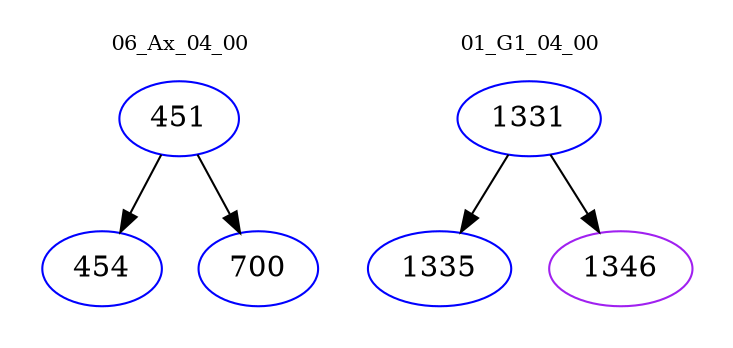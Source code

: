 digraph{
subgraph cluster_0 {
color = white
label = "06_Ax_04_00";
fontsize=10;
T0_451 [label="451", color="blue"]
T0_451 -> T0_454 [color="black"]
T0_454 [label="454", color="blue"]
T0_451 -> T0_700 [color="black"]
T0_700 [label="700", color="blue"]
}
subgraph cluster_1 {
color = white
label = "01_G1_04_00";
fontsize=10;
T1_1331 [label="1331", color="blue"]
T1_1331 -> T1_1335 [color="black"]
T1_1335 [label="1335", color="blue"]
T1_1331 -> T1_1346 [color="black"]
T1_1346 [label="1346", color="purple"]
}
}
